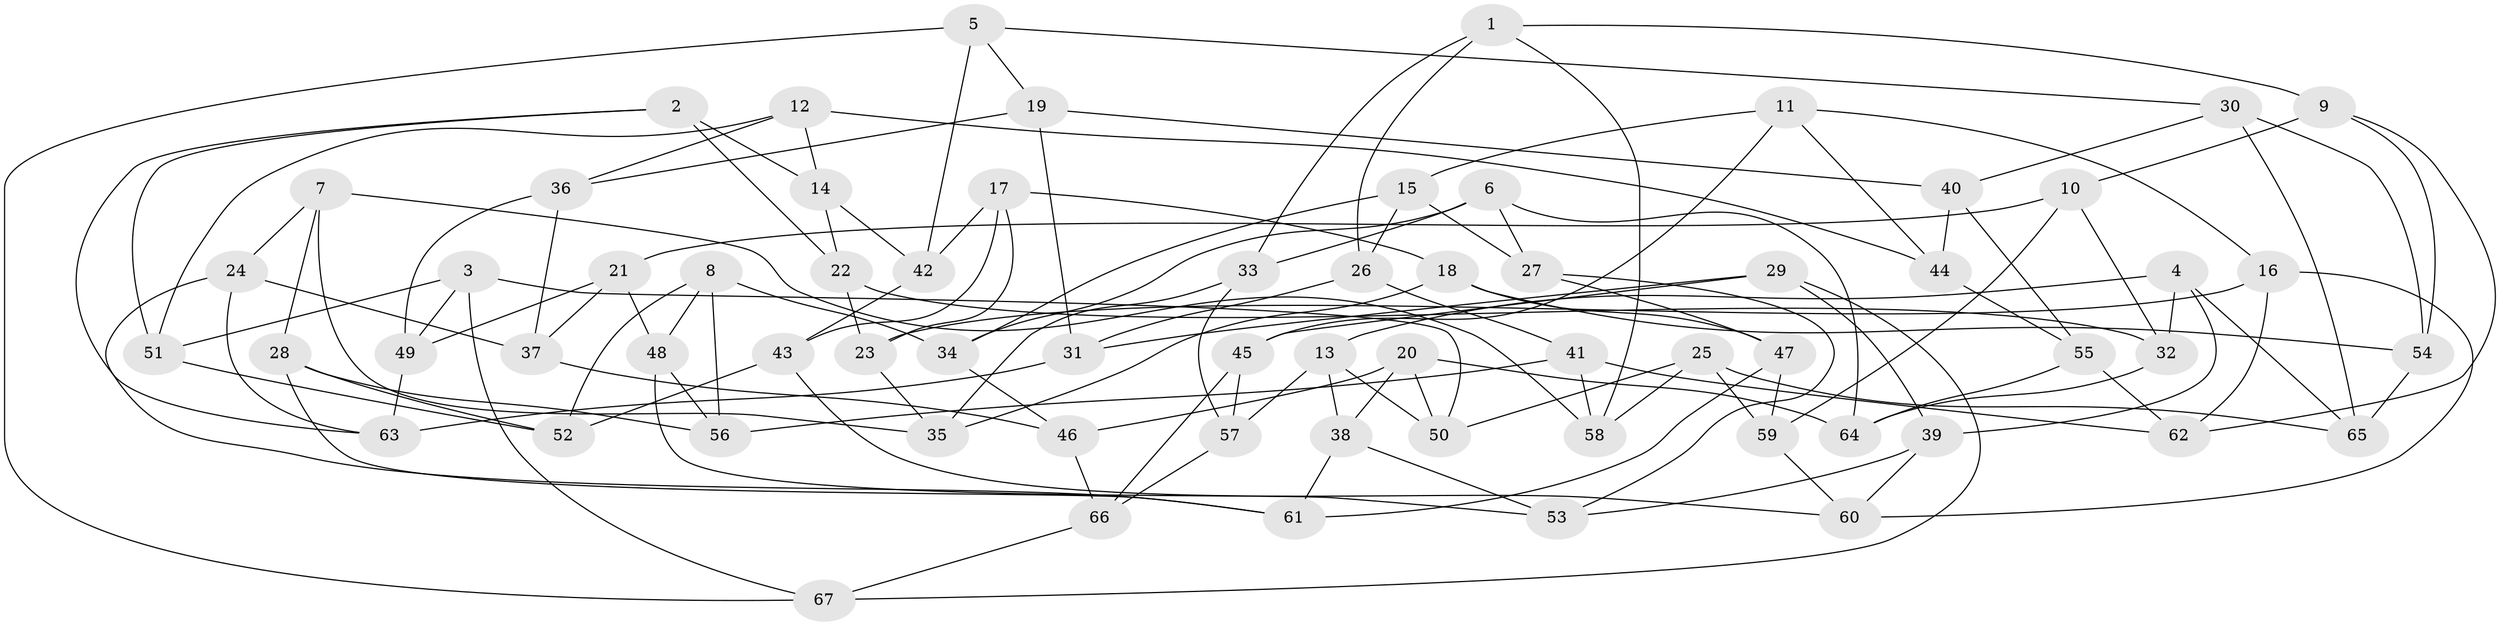 // coarse degree distribution, {8: 0.15217391304347827, 6: 0.06521739130434782, 4: 0.6956521739130435, 7: 0.021739130434782608, 3: 0.043478260869565216, 5: 0.021739130434782608}
// Generated by graph-tools (version 1.1) at 2025/20/03/04/25 18:20:34]
// undirected, 67 vertices, 134 edges
graph export_dot {
graph [start="1"]
  node [color=gray90,style=filled];
  1;
  2;
  3;
  4;
  5;
  6;
  7;
  8;
  9;
  10;
  11;
  12;
  13;
  14;
  15;
  16;
  17;
  18;
  19;
  20;
  21;
  22;
  23;
  24;
  25;
  26;
  27;
  28;
  29;
  30;
  31;
  32;
  33;
  34;
  35;
  36;
  37;
  38;
  39;
  40;
  41;
  42;
  43;
  44;
  45;
  46;
  47;
  48;
  49;
  50;
  51;
  52;
  53;
  54;
  55;
  56;
  57;
  58;
  59;
  60;
  61;
  62;
  63;
  64;
  65;
  66;
  67;
  1 -- 9;
  1 -- 58;
  1 -- 33;
  1 -- 26;
  2 -- 22;
  2 -- 51;
  2 -- 63;
  2 -- 14;
  3 -- 50;
  3 -- 67;
  3 -- 49;
  3 -- 51;
  4 -- 65;
  4 -- 32;
  4 -- 13;
  4 -- 39;
  5 -- 42;
  5 -- 19;
  5 -- 30;
  5 -- 67;
  6 -- 27;
  6 -- 34;
  6 -- 64;
  6 -- 33;
  7 -- 28;
  7 -- 24;
  7 -- 35;
  7 -- 58;
  8 -- 56;
  8 -- 52;
  8 -- 48;
  8 -- 34;
  9 -- 54;
  9 -- 62;
  9 -- 10;
  10 -- 21;
  10 -- 59;
  10 -- 32;
  11 -- 45;
  11 -- 16;
  11 -- 15;
  11 -- 44;
  12 -- 14;
  12 -- 51;
  12 -- 36;
  12 -- 44;
  13 -- 50;
  13 -- 38;
  13 -- 57;
  14 -- 22;
  14 -- 42;
  15 -- 27;
  15 -- 34;
  15 -- 26;
  16 -- 60;
  16 -- 23;
  16 -- 62;
  17 -- 43;
  17 -- 18;
  17 -- 42;
  17 -- 23;
  18 -- 54;
  18 -- 35;
  18 -- 47;
  19 -- 31;
  19 -- 40;
  19 -- 36;
  20 -- 46;
  20 -- 50;
  20 -- 38;
  20 -- 64;
  21 -- 48;
  21 -- 37;
  21 -- 49;
  22 -- 23;
  22 -- 32;
  23 -- 35;
  24 -- 61;
  24 -- 37;
  24 -- 63;
  25 -- 50;
  25 -- 59;
  25 -- 65;
  25 -- 58;
  26 -- 31;
  26 -- 41;
  27 -- 47;
  27 -- 53;
  28 -- 61;
  28 -- 56;
  28 -- 52;
  29 -- 31;
  29 -- 45;
  29 -- 67;
  29 -- 39;
  30 -- 40;
  30 -- 54;
  30 -- 65;
  31 -- 63;
  32 -- 64;
  33 -- 35;
  33 -- 57;
  34 -- 46;
  36 -- 37;
  36 -- 49;
  37 -- 46;
  38 -- 53;
  38 -- 61;
  39 -- 60;
  39 -- 53;
  40 -- 44;
  40 -- 55;
  41 -- 62;
  41 -- 56;
  41 -- 58;
  42 -- 43;
  43 -- 52;
  43 -- 60;
  44 -- 55;
  45 -- 66;
  45 -- 57;
  46 -- 66;
  47 -- 61;
  47 -- 59;
  48 -- 53;
  48 -- 56;
  49 -- 63;
  51 -- 52;
  54 -- 65;
  55 -- 64;
  55 -- 62;
  57 -- 66;
  59 -- 60;
  66 -- 67;
}
